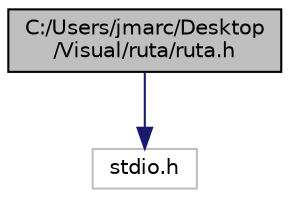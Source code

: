 digraph "C:/Users/jmarc/Desktop/Visual/ruta/ruta.h"
{
 // LATEX_PDF_SIZE
  edge [fontname="Helvetica",fontsize="10",labelfontname="Helvetica",labelfontsize="10"];
  node [fontname="Helvetica",fontsize="10",shape=record];
  Node1 [label="C:/Users/jmarc/Desktop\l/Visual/ruta/ruta.h",height=0.2,width=0.4,color="black", fillcolor="grey75", style="filled", fontcolor="black",tooltip="Existe alguna ruta en las coordenadas."];
  Node1 -> Node2 [color="midnightblue",fontsize="10",style="solid",fontname="Helvetica"];
  Node2 [label="stdio.h",height=0.2,width=0.4,color="grey75", fillcolor="white", style="filled",tooltip=" "];
}
